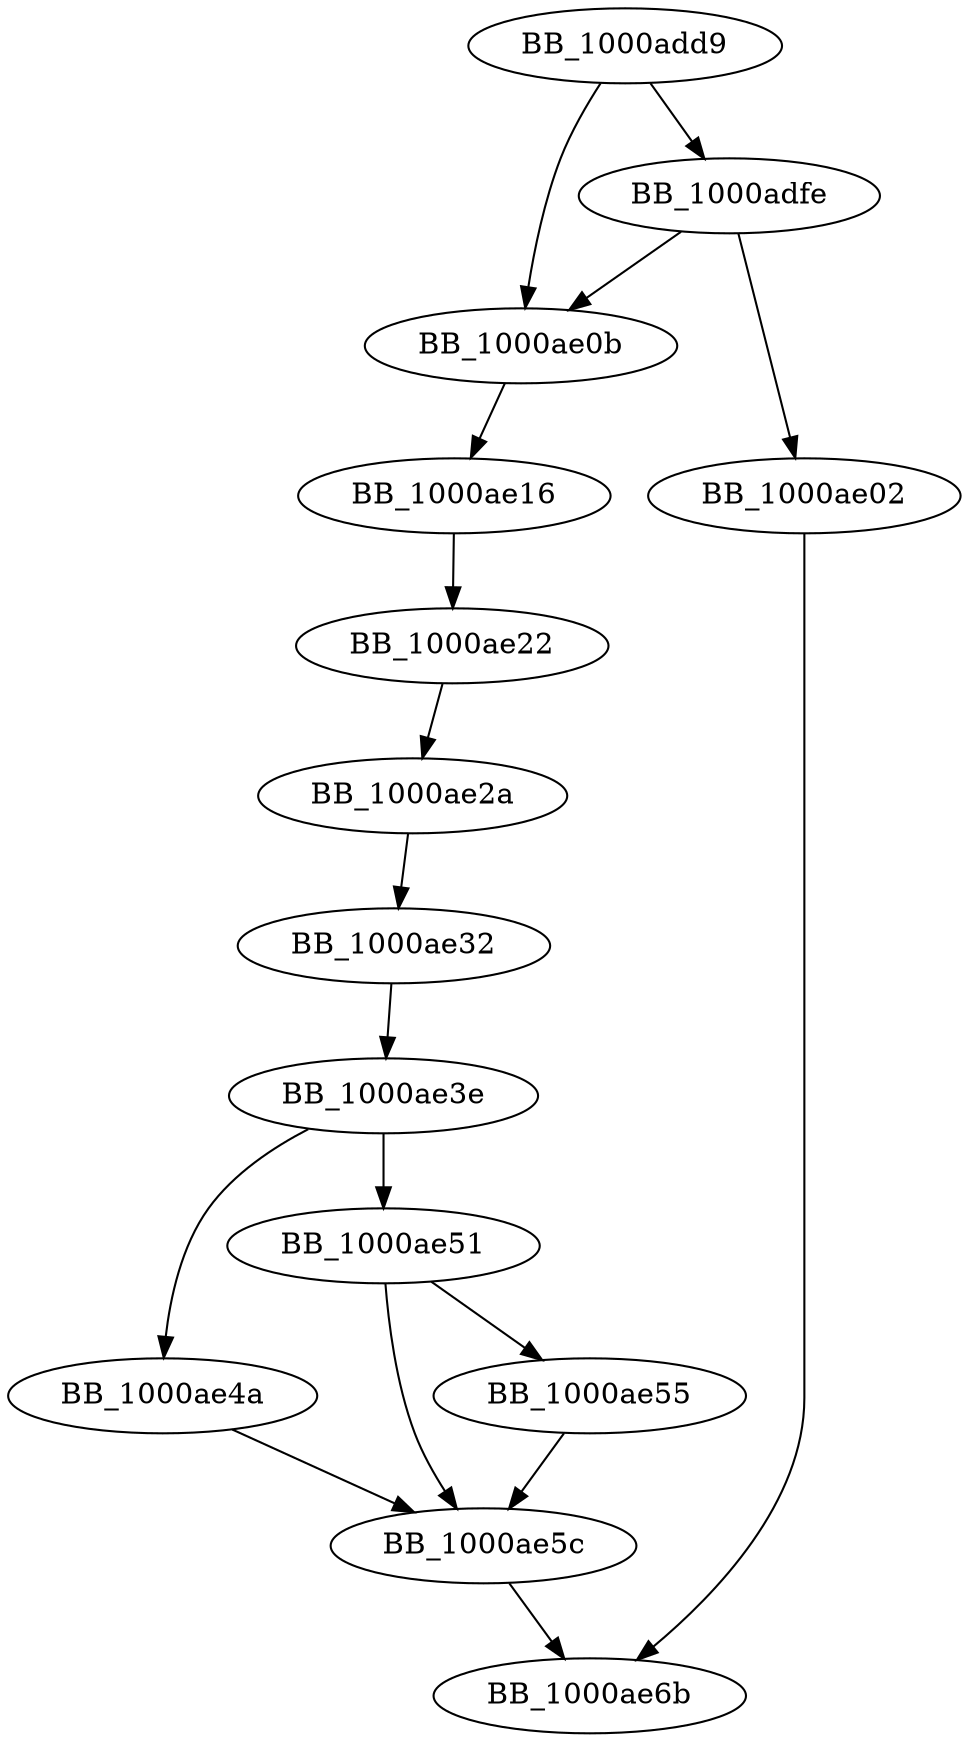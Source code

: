DiGraph ___security_init_cookie{
BB_1000add9->BB_1000adfe
BB_1000add9->BB_1000ae0b
BB_1000adfe->BB_1000ae02
BB_1000adfe->BB_1000ae0b
BB_1000ae02->BB_1000ae6b
BB_1000ae0b->BB_1000ae16
BB_1000ae16->BB_1000ae22
BB_1000ae22->BB_1000ae2a
BB_1000ae2a->BB_1000ae32
BB_1000ae32->BB_1000ae3e
BB_1000ae3e->BB_1000ae4a
BB_1000ae3e->BB_1000ae51
BB_1000ae4a->BB_1000ae5c
BB_1000ae51->BB_1000ae55
BB_1000ae51->BB_1000ae5c
BB_1000ae55->BB_1000ae5c
BB_1000ae5c->BB_1000ae6b
}
